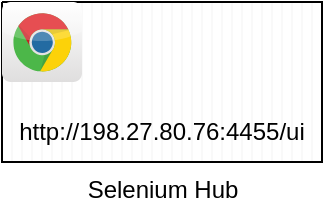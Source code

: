 <mxfile version="20.8.13" type="github">
  <diagram name="Page-1" id="fXB9BFMCd3oZOO6Uk01C">
    <mxGraphModel dx="930" dy="566" grid="1" gridSize="10" guides="1" tooltips="1" connect="1" arrows="1" fold="1" page="1" pageScale="1" pageWidth="850" pageHeight="1100" math="0" shadow="0">
      <root>
        <mxCell id="0" />
        <mxCell id="1" parent="0" />
        <mxCell id="JTdglCXHnuG6OrsKsZt5-10" value="Selenium Hub" style="verticalLabelPosition=bottom;verticalAlign=top;html=1;shape=mxgraph.basic.patternFillRect;fillStyle=vert;step=5;fillStrokeWidth=0.2;fillStrokeColor=#dddddd;" vertex="1" parent="1">
          <mxGeometry x="320" y="40" width="160" height="80" as="geometry" />
        </mxCell>
        <object label="" URI="http://172.19.0.4:5500" id="JTdglCXHnuG6OrsKsZt5-11">
          <mxCell style="dashed=0;outlineConnect=0;html=1;align=center;labelPosition=center;verticalLabelPosition=bottom;verticalAlign=top;shape=mxgraph.webicons.chrome;gradientColor=#DFDEDE" vertex="1" parent="1">
            <mxGeometry x="320" y="40" width="40" height="40" as="geometry" />
          </mxCell>
        </object>
        <object label="" URI="http://172.19.0.3:5500" id="JTdglCXHnuG6OrsKsZt5-12">
          <mxCell style="shape=image;html=1;verticalAlign=top;verticalLabelPosition=bottom;labelBackgroundColor=#ffffff;imageAspect=0;aspect=fixed;image=https://cdn2.iconfinder.com/data/icons/browsers/Firefox.png" vertex="1" parent="1">
            <mxGeometry x="440" y="40" width="40" height="40" as="geometry" />
          </mxCell>
        </object>
        <mxCell id="JTdglCXHnuG6OrsKsZt5-14" value="http://198.27.80.76:4455/ui" style="text;strokeColor=none;align=center;fillColor=none;html=1;verticalAlign=middle;whiteSpace=wrap;rounded=0;" vertex="1" parent="1">
          <mxGeometry x="325" y="90" width="150" height="30" as="geometry" />
        </mxCell>
      </root>
    </mxGraphModel>
  </diagram>
</mxfile>
